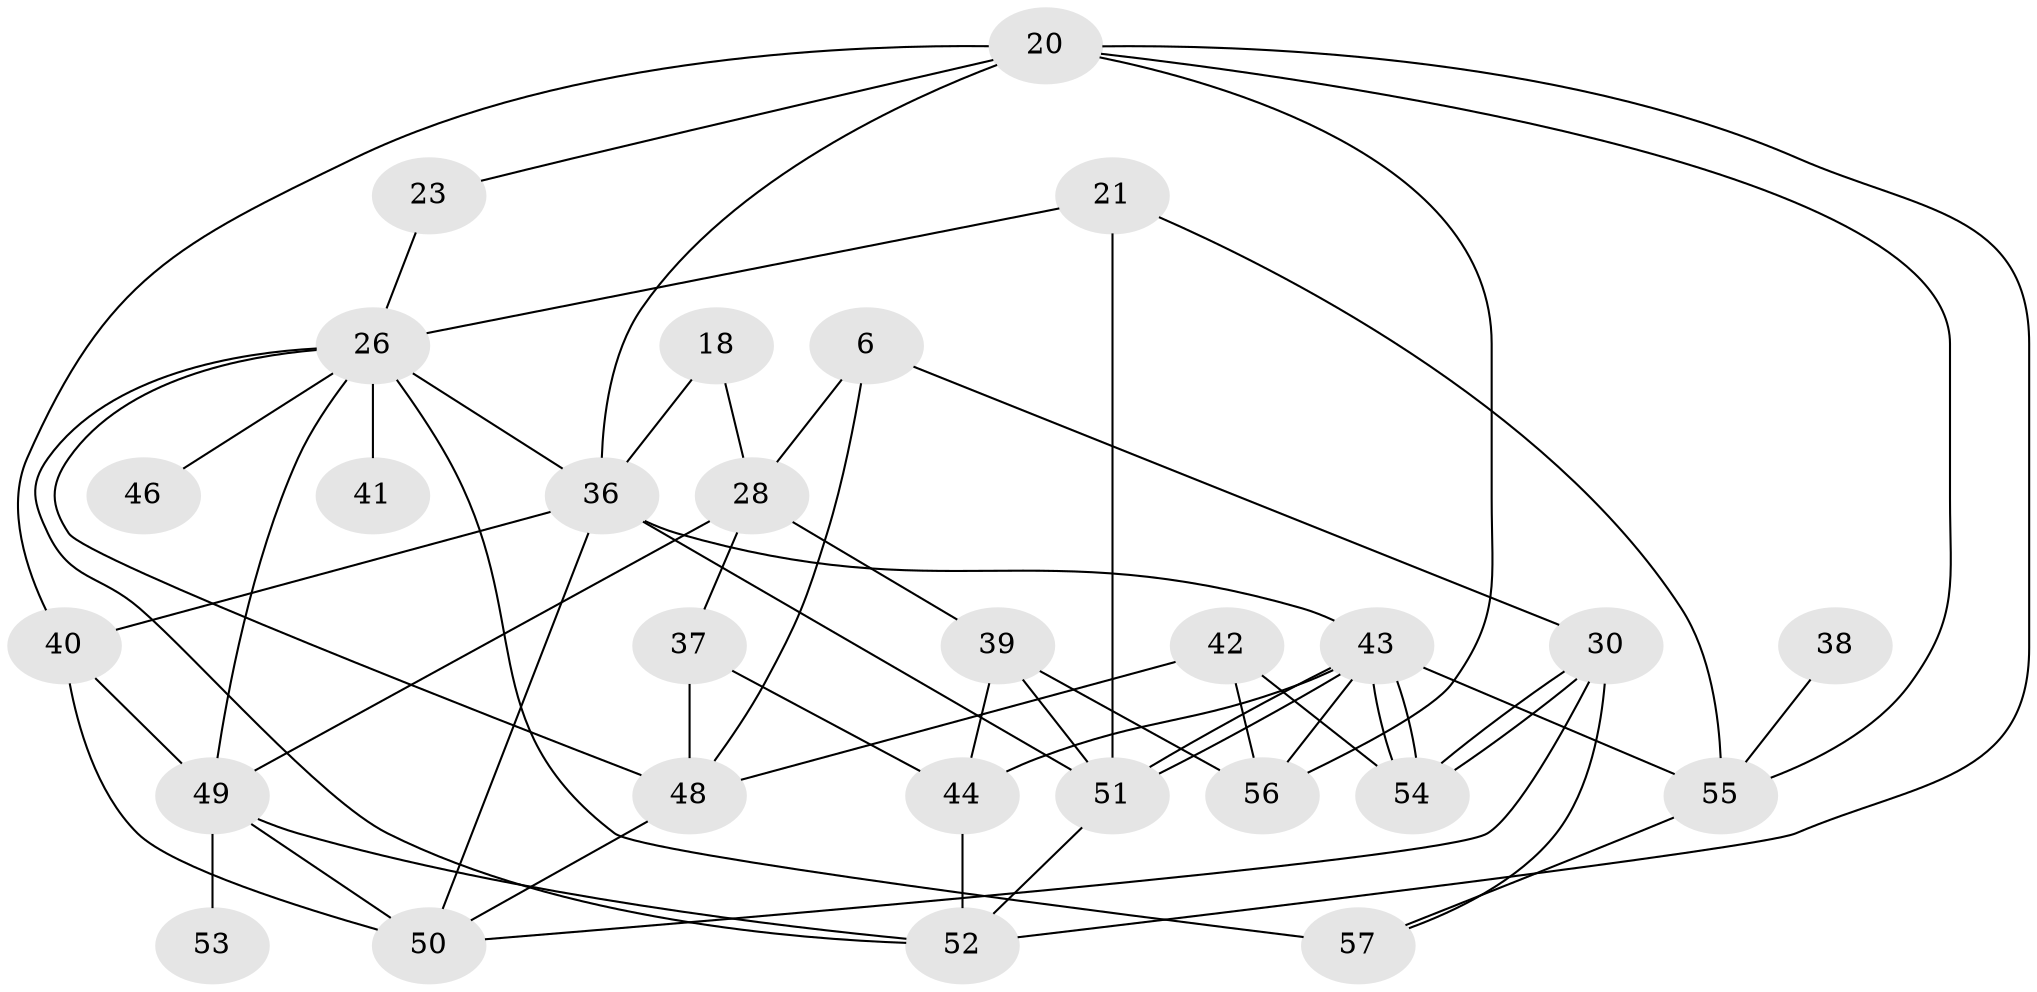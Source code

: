 // original degree distribution, {6: 0.08771929824561403, 4: 0.3157894736842105, 5: 0.21052631578947367, 2: 0.15789473684210525, 3: 0.19298245614035087, 7: 0.017543859649122806, 8: 0.017543859649122806}
// Generated by graph-tools (version 1.1) at 2025/49/03/09/25 04:49:35]
// undirected, 28 vertices, 58 edges
graph export_dot {
graph [start="1"]
  node [color=gray90,style=filled];
  6;
  18;
  20 [super="+11"];
  21 [super="+9"];
  23;
  26 [super="+3+25"];
  28 [super="+24"];
  30;
  36 [super="+14+32"];
  37 [super="+29"];
  38;
  39 [super="+7"];
  40;
  41;
  42 [super="+12"];
  43 [super="+31"];
  44;
  46;
  48 [super="+19+13"];
  49 [super="+2+45"];
  50 [super="+47+27+33"];
  51 [super="+16"];
  52 [super="+35"];
  53;
  54;
  55 [super="+34"];
  56;
  57 [super="+8"];
  6 -- 30;
  6 -- 28;
  6 -- 48;
  18 -- 28 [weight=2];
  18 -- 36 [weight=3];
  20 -- 55 [weight=2];
  20 -- 52;
  20 -- 23;
  20 -- 40 [weight=2];
  20 -- 56;
  20 -- 36;
  21 -- 26;
  21 -- 51 [weight=2];
  21 -- 55;
  23 -- 26;
  26 -- 49 [weight=2];
  26 -- 41 [weight=2];
  26 -- 46 [weight=2];
  26 -- 57 [weight=3];
  26 -- 36;
  26 -- 48 [weight=2];
  26 -- 52;
  28 -- 39;
  28 -- 49;
  28 -- 37;
  30 -- 54;
  30 -- 54;
  30 -- 57 [weight=2];
  30 -- 50;
  36 -- 51 [weight=2];
  36 -- 40;
  36 -- 43;
  36 -- 50;
  37 -- 44;
  37 -- 48 [weight=2];
  38 -- 55 [weight=2];
  39 -- 51;
  39 -- 44 [weight=2];
  39 -- 56;
  40 -- 49 [weight=3];
  40 -- 50;
  42 -- 56;
  42 -- 48 [weight=2];
  42 -- 54;
  43 -- 54;
  43 -- 54;
  43 -- 51 [weight=2];
  43 -- 51;
  43 -- 56;
  43 -- 55 [weight=3];
  43 -- 44;
  44 -- 52;
  48 -- 50;
  49 -- 52;
  49 -- 53 [weight=2];
  49 -- 50 [weight=2];
  51 -- 52;
  55 -- 57;
}
